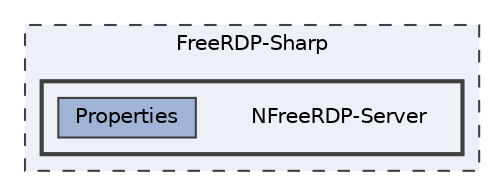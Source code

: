 digraph "FreeRDP-Sharp/NFreeRDP-Server"
{
 // LATEX_PDF_SIZE
  bgcolor="transparent";
  edge [fontname=Helvetica,fontsize=10,labelfontname=Helvetica,labelfontsize=10];
  node [fontname=Helvetica,fontsize=10,shape=box,height=0.2,width=0.4];
  compound=true
  subgraph clusterdir_f49d4d5bbc1e9681de7d499de63c769c {
    graph [ bgcolor="#edf0f7", pencolor="grey25", label="FreeRDP-Sharp", fontname=Helvetica,fontsize=10 style="filled,dashed", URL="dir_f49d4d5bbc1e9681de7d499de63c769c.html",tooltip=""]
  subgraph clusterdir_8c7d53c6bff4f56be0728936ac7ff328 {
    graph [ bgcolor="#edf0f7", pencolor="grey25", label="", fontname=Helvetica,fontsize=10 style="filled,bold", URL="dir_8c7d53c6bff4f56be0728936ac7ff328.html",tooltip=""]
    dir_8c7d53c6bff4f56be0728936ac7ff328 [shape=plaintext, label="NFreeRDP-Server"];
  dir_4896b4898ac5a69d28b00ce938932cbc [label="Properties", fillcolor="#a2b4d6", color="grey25", style="filled", URL="dir_4896b4898ac5a69d28b00ce938932cbc.html",tooltip=""];
  }
  }
}
